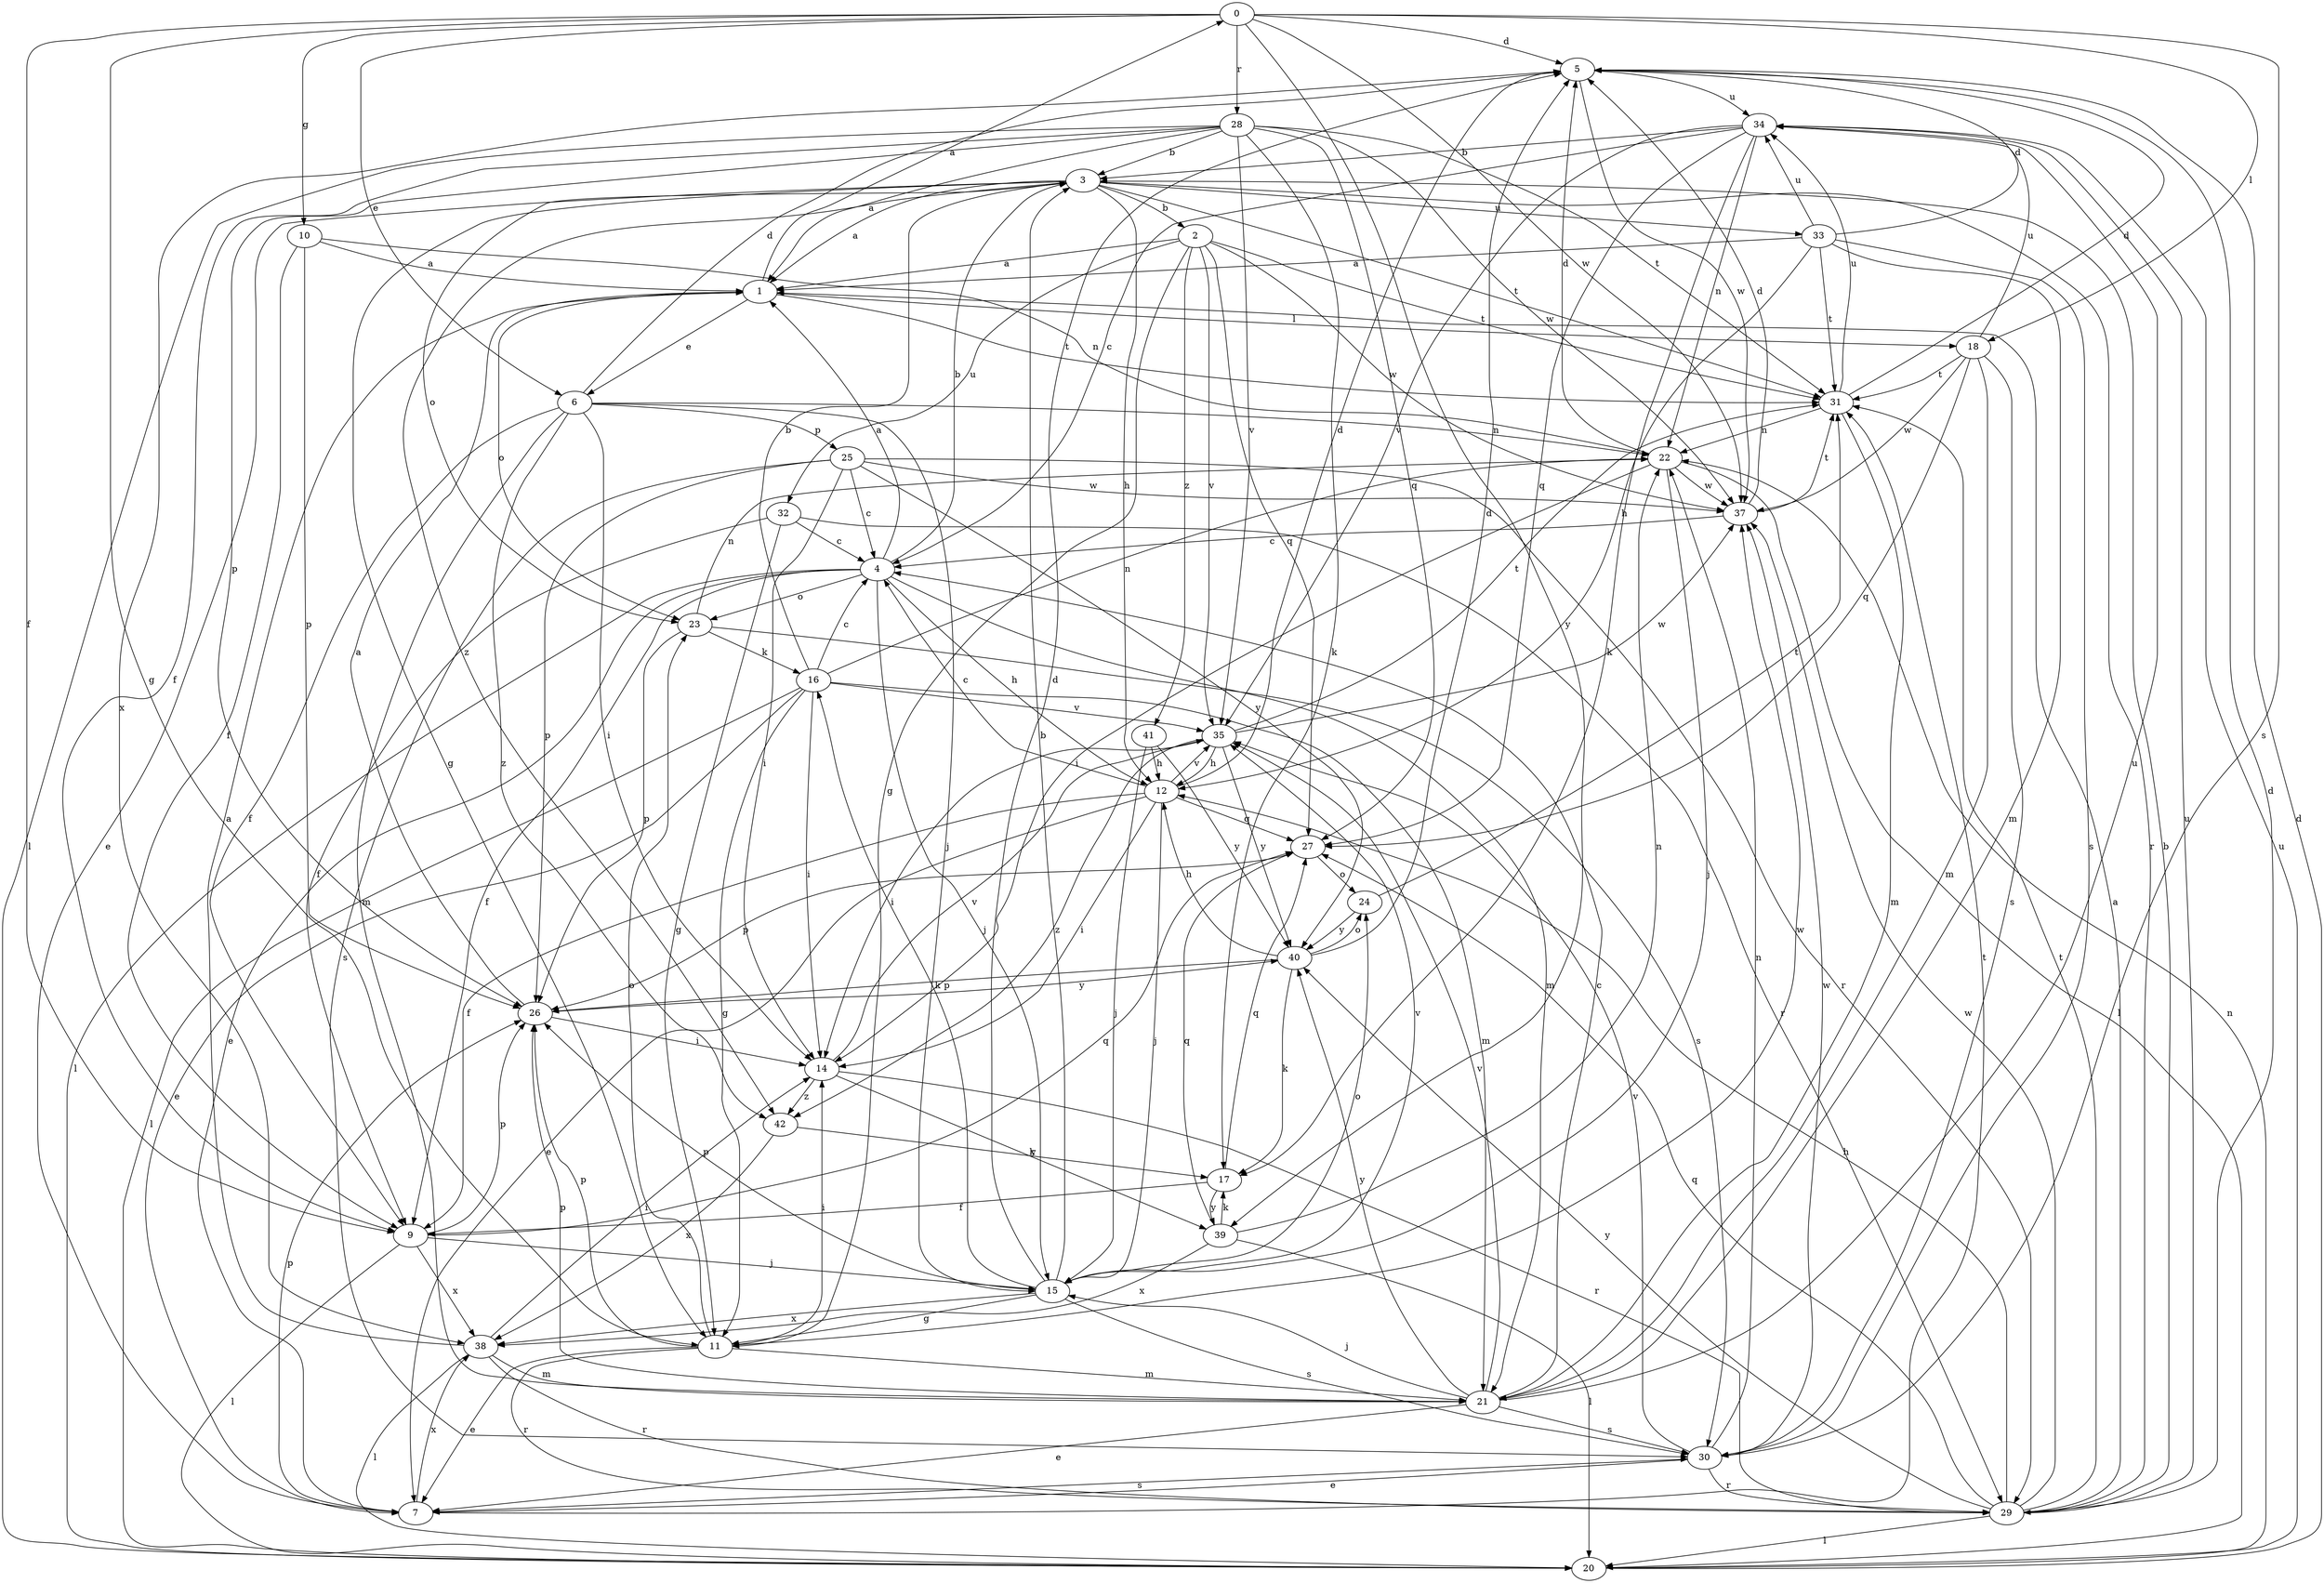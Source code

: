 strict digraph  {
0;
1;
2;
3;
4;
5;
6;
7;
9;
10;
11;
12;
14;
15;
16;
17;
18;
20;
21;
22;
23;
24;
25;
26;
27;
28;
29;
30;
31;
32;
33;
34;
35;
37;
38;
39;
40;
41;
42;
0 -> 5  [label=d];
0 -> 6  [label=e];
0 -> 9  [label=f];
0 -> 10  [label=g];
0 -> 11  [label=g];
0 -> 18  [label=l];
0 -> 28  [label=r];
0 -> 30  [label=s];
0 -> 37  [label=w];
0 -> 39  [label=y];
1 -> 0  [label=a];
1 -> 6  [label=e];
1 -> 18  [label=l];
1 -> 23  [label=o];
1 -> 31  [label=t];
2 -> 1  [label=a];
2 -> 11  [label=g];
2 -> 27  [label=q];
2 -> 31  [label=t];
2 -> 32  [label=u];
2 -> 35  [label=v];
2 -> 37  [label=w];
2 -> 41  [label=z];
3 -> 1  [label=a];
3 -> 2  [label=b];
3 -> 7  [label=e];
3 -> 11  [label=g];
3 -> 12  [label=h];
3 -> 23  [label=o];
3 -> 29  [label=r];
3 -> 31  [label=t];
3 -> 33  [label=u];
3 -> 42  [label=z];
4 -> 1  [label=a];
4 -> 3  [label=b];
4 -> 7  [label=e];
4 -> 9  [label=f];
4 -> 12  [label=h];
4 -> 15  [label=j];
4 -> 20  [label=l];
4 -> 21  [label=m];
4 -> 23  [label=o];
5 -> 34  [label=u];
5 -> 37  [label=w];
5 -> 38  [label=x];
6 -> 5  [label=d];
6 -> 9  [label=f];
6 -> 14  [label=i];
6 -> 15  [label=j];
6 -> 21  [label=m];
6 -> 22  [label=n];
6 -> 25  [label=p];
6 -> 42  [label=z];
7 -> 26  [label=p];
7 -> 30  [label=s];
7 -> 31  [label=t];
7 -> 38  [label=x];
9 -> 15  [label=j];
9 -> 20  [label=l];
9 -> 26  [label=p];
9 -> 27  [label=q];
9 -> 38  [label=x];
10 -> 1  [label=a];
10 -> 9  [label=f];
10 -> 22  [label=n];
10 -> 26  [label=p];
11 -> 7  [label=e];
11 -> 14  [label=i];
11 -> 21  [label=m];
11 -> 23  [label=o];
11 -> 26  [label=p];
11 -> 29  [label=r];
11 -> 37  [label=w];
12 -> 4  [label=c];
12 -> 5  [label=d];
12 -> 7  [label=e];
12 -> 9  [label=f];
12 -> 14  [label=i];
12 -> 15  [label=j];
12 -> 27  [label=q];
12 -> 35  [label=v];
14 -> 29  [label=r];
14 -> 35  [label=v];
14 -> 39  [label=y];
14 -> 42  [label=z];
15 -> 3  [label=b];
15 -> 5  [label=d];
15 -> 11  [label=g];
15 -> 16  [label=k];
15 -> 24  [label=o];
15 -> 26  [label=p];
15 -> 30  [label=s];
15 -> 35  [label=v];
15 -> 38  [label=x];
16 -> 3  [label=b];
16 -> 4  [label=c];
16 -> 7  [label=e];
16 -> 11  [label=g];
16 -> 14  [label=i];
16 -> 20  [label=l];
16 -> 21  [label=m];
16 -> 22  [label=n];
16 -> 35  [label=v];
17 -> 9  [label=f];
17 -> 27  [label=q];
17 -> 39  [label=y];
18 -> 21  [label=m];
18 -> 27  [label=q];
18 -> 30  [label=s];
18 -> 31  [label=t];
18 -> 34  [label=u];
18 -> 37  [label=w];
20 -> 5  [label=d];
20 -> 22  [label=n];
20 -> 34  [label=u];
21 -> 4  [label=c];
21 -> 7  [label=e];
21 -> 15  [label=j];
21 -> 26  [label=p];
21 -> 30  [label=s];
21 -> 34  [label=u];
21 -> 35  [label=v];
21 -> 40  [label=y];
22 -> 5  [label=d];
22 -> 14  [label=i];
22 -> 15  [label=j];
22 -> 20  [label=l];
22 -> 37  [label=w];
23 -> 16  [label=k];
23 -> 22  [label=n];
23 -> 26  [label=p];
23 -> 30  [label=s];
24 -> 31  [label=t];
24 -> 40  [label=y];
25 -> 4  [label=c];
25 -> 14  [label=i];
25 -> 26  [label=p];
25 -> 29  [label=r];
25 -> 30  [label=s];
25 -> 37  [label=w];
25 -> 40  [label=y];
26 -> 1  [label=a];
26 -> 14  [label=i];
26 -> 40  [label=y];
27 -> 24  [label=o];
27 -> 26  [label=p];
28 -> 1  [label=a];
28 -> 3  [label=b];
28 -> 9  [label=f];
28 -> 17  [label=k];
28 -> 20  [label=l];
28 -> 26  [label=p];
28 -> 27  [label=q];
28 -> 31  [label=t];
28 -> 35  [label=v];
28 -> 37  [label=w];
29 -> 1  [label=a];
29 -> 3  [label=b];
29 -> 5  [label=d];
29 -> 12  [label=h];
29 -> 20  [label=l];
29 -> 27  [label=q];
29 -> 31  [label=t];
29 -> 34  [label=u];
29 -> 37  [label=w];
29 -> 40  [label=y];
30 -> 7  [label=e];
30 -> 22  [label=n];
30 -> 29  [label=r];
30 -> 35  [label=v];
30 -> 37  [label=w];
31 -> 5  [label=d];
31 -> 21  [label=m];
31 -> 22  [label=n];
31 -> 34  [label=u];
32 -> 4  [label=c];
32 -> 9  [label=f];
32 -> 11  [label=g];
32 -> 29  [label=r];
33 -> 1  [label=a];
33 -> 5  [label=d];
33 -> 12  [label=h];
33 -> 21  [label=m];
33 -> 30  [label=s];
33 -> 31  [label=t];
33 -> 34  [label=u];
34 -> 3  [label=b];
34 -> 4  [label=c];
34 -> 17  [label=k];
34 -> 22  [label=n];
34 -> 27  [label=q];
34 -> 35  [label=v];
35 -> 12  [label=h];
35 -> 14  [label=i];
35 -> 31  [label=t];
35 -> 37  [label=w];
35 -> 40  [label=y];
35 -> 42  [label=z];
37 -> 4  [label=c];
37 -> 5  [label=d];
37 -> 31  [label=t];
38 -> 1  [label=a];
38 -> 14  [label=i];
38 -> 20  [label=l];
38 -> 21  [label=m];
38 -> 29  [label=r];
39 -> 17  [label=k];
39 -> 20  [label=l];
39 -> 22  [label=n];
39 -> 27  [label=q];
39 -> 38  [label=x];
40 -> 5  [label=d];
40 -> 12  [label=h];
40 -> 17  [label=k];
40 -> 24  [label=o];
40 -> 26  [label=p];
41 -> 12  [label=h];
41 -> 15  [label=j];
41 -> 40  [label=y];
42 -> 17  [label=k];
42 -> 38  [label=x];
}

